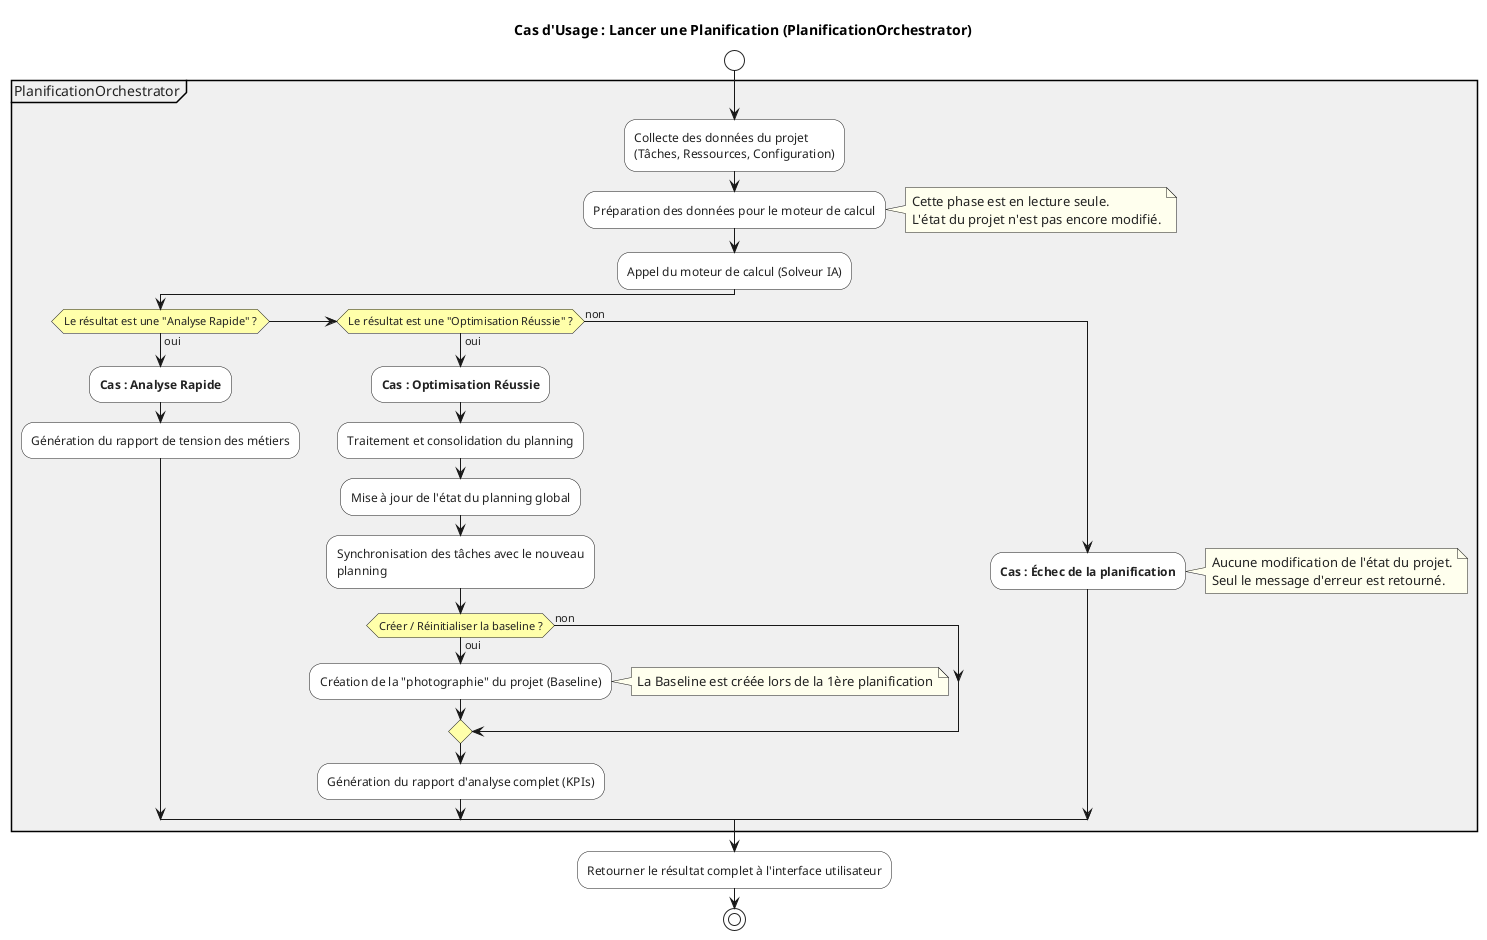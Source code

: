 @startuml
' --- Configuration ---
title Cas d'Usage : Lancer une Planification (PlanificationOrchestrator)
skinparam componentStyle uml2
skinparam wrapWidth 300
skinparam participantPadding 5
skinparam sequenceMessageAlign center
skinparam lifelineStrategy solid
skinparam shadowing false
<style>
    activityDiagram {
        FontColor #222222; BorderColor #555555; BackgroundColor #FFFFFF; ArrowColor #333333;
        node { BackgroundColor #LightSkyBlue; BorderColor #0077BE; }
        partition { BackgroundColor #F0F0F0; BorderColor #AAAAAA; }
        diamond { BackgroundColor #FFFFAA; BorderColor #DDBB00; }
        note { BackgroundColor #FFFFEE; BorderColor #DDBB88; }
    }
</style>

' --- Début du Flux ---
start

partition "PlanificationOrchestrator" {
    :Collecte des données du projet\n(Tâches, Ressources, Configuration);
    :Préparation des données pour le moteur de calcul;
    
    note right
        Cette phase est en lecture seule.
        L'état du projet n'est pas encore modifié.
    endnote

    :Appel du moteur de calcul (Solveur IA);

    if (Le résultat est une "Analyse Rapide" ?) then (oui)
        :<b>Cas : Analyse Rapide</b>;
        :Génération du rapport de tension des métiers;
    
    else if (Le résultat est une "Optimisation Réussie" ?) then (oui)
        :<b>Cas : Optimisation Réussie</b>;
        :Traitement et consolidation du planning;
        :Mise à jour de l'état du planning global;
        :Synchronisation des tâches avec le nouveau planning;
        
        if (Créer / Réinitialiser la baseline ?) then (oui)
            :Création de la "photographie" du projet (Baseline);
            note right: La Baseline est créée lors de la 1ère planification
        else (non)
        endif
        
        :Génération du rapport d'analyse complet (KPIs);
        
    else (non)
        :<b>Cas : Échec de la planification</b>;
        note right
            Aucune modification de l'état du projet.
            Seul le message d'erreur est retourné.
        endnote
    endif
}

:Retourner le résultat complet à l'interface utilisateur;

stop
@enduml